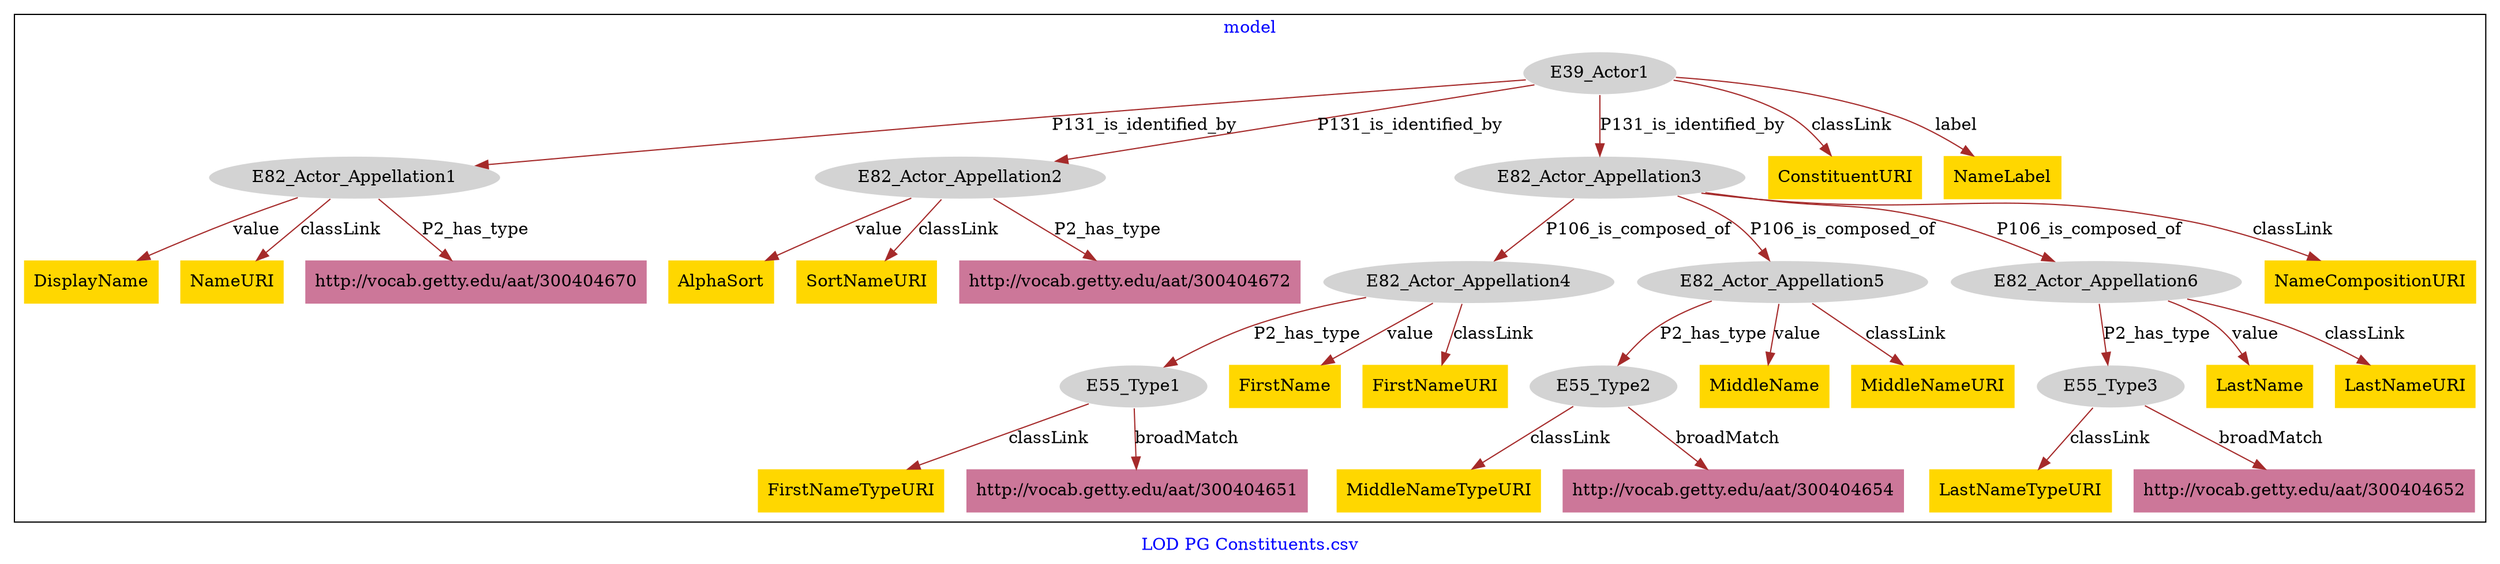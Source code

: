 digraph n0 {
fontcolor="blue"
remincross="true"
label="LOD PG Constituents.csv"
subgraph cluster {
label="model"
n2[style="filled",color="white",fillcolor="lightgray",label="E39_Actor1"];
n3[style="filled",color="white",fillcolor="lightgray",label="E82_Actor_Appellation1"];
n4[style="filled",color="white",fillcolor="lightgray",label="E82_Actor_Appellation2"];
n5[style="filled",color="white",fillcolor="lightgray",label="E82_Actor_Appellation3"];
n6[style="filled",color="white",fillcolor="lightgray",label="E82_Actor_Appellation4"];
n7[style="filled",color="white",fillcolor="lightgray",label="E82_Actor_Appellation5"];
n8[style="filled",color="white",fillcolor="lightgray",label="E82_Actor_Appellation6"];
n9[style="filled",color="white",fillcolor="lightgray",label="E55_Type1"];
n10[style="filled",color="white",fillcolor="lightgray",label="E55_Type2"];
n11[style="filled",color="white",fillcolor="lightgray",label="E55_Type3"];
n12[shape="plaintext",style="filled",fillcolor="gold",label="FirstName"];
n13[shape="plaintext",style="filled",fillcolor="gold",label="MiddleName"];
n14[shape="plaintext",style="filled",fillcolor="gold",label="LastNameTypeURI"];
n15[shape="plaintext",style="filled",fillcolor="gold",label="LastName"];
n16[shape="plaintext",style="filled",fillcolor="gold",label="NameCompositionURI"];
n17[shape="plaintext",style="filled",fillcolor="gold",label="ConstituentURI"];
n18[shape="plaintext",style="filled",fillcolor="gold",label="DisplayName"];
n19[shape="plaintext",style="filled",fillcolor="gold",label="FirstNameURI"];
n20[shape="plaintext",style="filled",fillcolor="gold",label="LastNameURI"];
n21[shape="plaintext",style="filled",fillcolor="gold",label="MiddleNameURI"];
n22[shape="plaintext",style="filled",fillcolor="gold",label="AlphaSort"];
n23[shape="plaintext",style="filled",fillcolor="gold",label="MiddleNameTypeURI"];
n24[shape="plaintext",style="filled",fillcolor="gold",label="NameLabel"];
n25[shape="plaintext",style="filled",fillcolor="gold",label="FirstNameTypeURI"];
n26[shape="plaintext",style="filled",fillcolor="gold",label="SortNameURI"];
n27[shape="plaintext",style="filled",fillcolor="gold",label="NameURI"];
n28[shape="plaintext",style="filled",fillcolor="#CC7799",label="http://vocab.getty.edu/aat/300404670"];
n29[shape="plaintext",style="filled",fillcolor="#CC7799",label="http://vocab.getty.edu/aat/300404651"];
n30[shape="plaintext",style="filled",fillcolor="#CC7799",label="http://vocab.getty.edu/aat/300404672"];
n31[shape="plaintext",style="filled",fillcolor="#CC7799",label="http://vocab.getty.edu/aat/300404654"];
n32[shape="plaintext",style="filled",fillcolor="#CC7799",label="http://vocab.getty.edu/aat/300404652"];
}
n2 -> n3[color="brown",fontcolor="black",label="P131_is_identified_by"]
n2 -> n4[color="brown",fontcolor="black",label="P131_is_identified_by"]
n2 -> n5[color="brown",fontcolor="black",label="P131_is_identified_by"]
n5 -> n6[color="brown",fontcolor="black",label="P106_is_composed_of"]
n5 -> n7[color="brown",fontcolor="black",label="P106_is_composed_of"]
n5 -> n8[color="brown",fontcolor="black",label="P106_is_composed_of"]
n6 -> n9[color="brown",fontcolor="black",label="P2_has_type"]
n7 -> n10[color="brown",fontcolor="black",label="P2_has_type"]
n8 -> n11[color="brown",fontcolor="black",label="P2_has_type"]
n6 -> n12[color="brown",fontcolor="black",label="value"]
n7 -> n13[color="brown",fontcolor="black",label="value"]
n11 -> n14[color="brown",fontcolor="black",label="classLink"]
n8 -> n15[color="brown",fontcolor="black",label="value"]
n5 -> n16[color="brown",fontcolor="black",label="classLink"]
n2 -> n17[color="brown",fontcolor="black",label="classLink"]
n3 -> n18[color="brown",fontcolor="black",label="value"]
n6 -> n19[color="brown",fontcolor="black",label="classLink"]
n8 -> n20[color="brown",fontcolor="black",label="classLink"]
n7 -> n21[color="brown",fontcolor="black",label="classLink"]
n4 -> n22[color="brown",fontcolor="black",label="value"]
n10 -> n23[color="brown",fontcolor="black",label="classLink"]
n2 -> n24[color="brown",fontcolor="black",label="label"]
n9 -> n25[color="brown",fontcolor="black",label="classLink"]
n4 -> n26[color="brown",fontcolor="black",label="classLink"]
n3 -> n27[color="brown",fontcolor="black",label="classLink"]
n3 -> n28[color="brown",fontcolor="black",label="P2_has_type"]
n9 -> n29[color="brown",fontcolor="black",label="broadMatch"]
n4 -> n30[color="brown",fontcolor="black",label="P2_has_type"]
n10 -> n31[color="brown",fontcolor="black",label="broadMatch"]
n11 -> n32[color="brown",fontcolor="black",label="broadMatch"]
}
